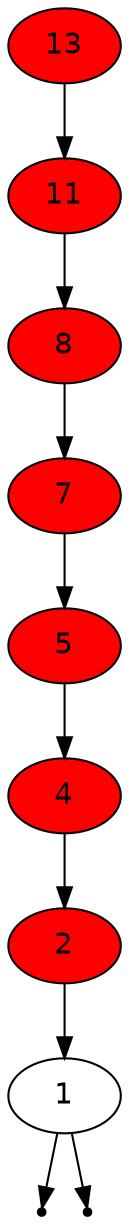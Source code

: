 digraph BST{
	node [fontname="Helvetica"];
	13 [style="filled" fillcolor="red"]
	13 -> 11;
	11 [style="filled" fillcolor="red"]
	11 -> 8;
	8 [style="filled" fillcolor="red"]
	8 -> 7;
	7 [style="filled" fillcolor="red"]
	7 -> 5;
	5 [style="filled" fillcolor="red"]
	5 -> 4;
	4 [style="filled" fillcolor="red"]
	4 -> 2;
	2 [style="filled" fillcolor="red"]
	2 -> 1;
	null1 [shape=point];
	1 -> null1;
	null2 [shape=point];
	1 -> null2;
}
